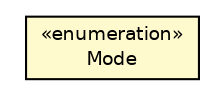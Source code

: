 #!/usr/local/bin/dot
#
# Class diagram 
# Generated by UMLGraph version R5_6 (http://www.umlgraph.org/)
#

digraph G {
	edge [fontname="Helvetica",fontsize=10,labelfontname="Helvetica",labelfontsize=10];
	node [fontname="Helvetica",fontsize=10,shape=plaintext];
	nodesep=0.25;
	ranksep=0.5;
	// net.ljcomputing.fx.control.time.TimeSpinner.Mode
	c104 [label=<<table title="net.ljcomputing.fx.control.time.TimeSpinner.Mode" border="0" cellborder="1" cellspacing="0" cellpadding="2" port="p" bgcolor="lemonChiffon" href="./TimeSpinner.Mode.html">
		<tr><td><table border="0" cellspacing="0" cellpadding="1">
<tr><td align="center" balign="center"> &#171;enumeration&#187; </td></tr>
<tr><td align="center" balign="center"> Mode </td></tr>
		</table></td></tr>
		</table>>, URL="./TimeSpinner.Mode.html", fontname="Helvetica", fontcolor="black", fontsize=9.0];
}

